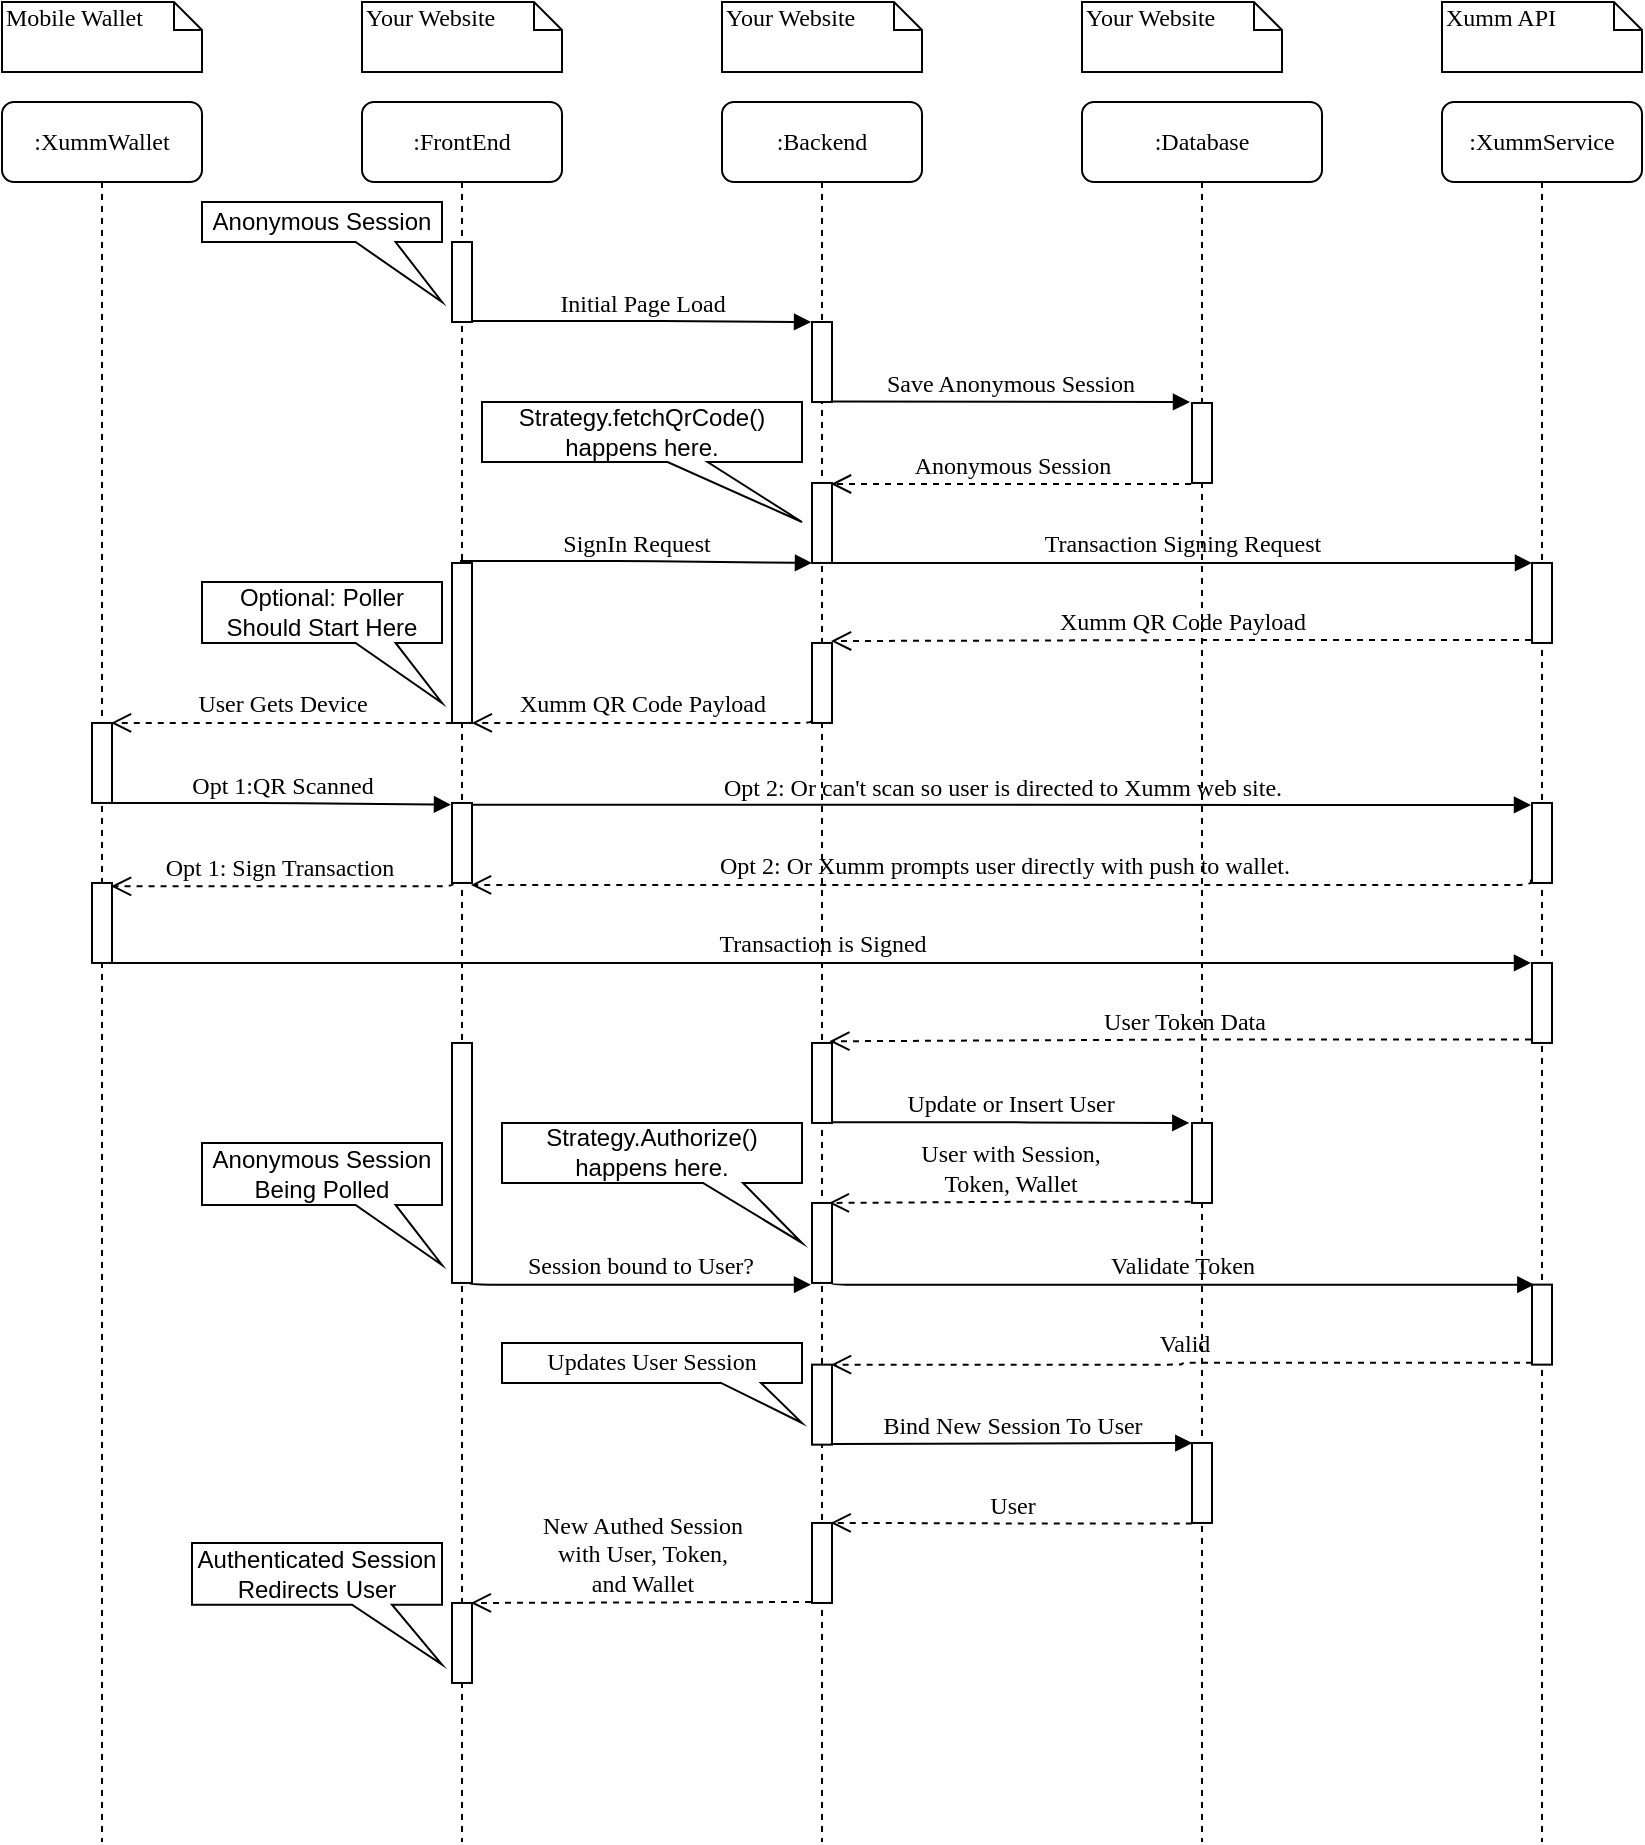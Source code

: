 <mxfile version="15.4.0" type="device"><diagram name="Page-1" id="13e1069c-82ec-6db2-03f1-153e76fe0fe0"><mxGraphModel dx="1186" dy="672" grid="1" gridSize="10" guides="1" tooltips="1" connect="1" arrows="1" fold="1" page="1" pageScale="1" pageWidth="1100" pageHeight="850" background="none" math="0" shadow="0"><root><mxCell id="0"/><mxCell id="1" parent="0"/><mxCell id="7baba1c4bc27f4b0-2" value=":Backend" style="shape=umlLifeline;perimeter=lifelinePerimeter;whiteSpace=wrap;html=1;container=1;collapsible=0;recursiveResize=0;outlineConnect=0;rounded=1;shadow=0;comic=0;labelBackgroundColor=none;strokeWidth=1;fontFamily=Verdana;fontSize=12;align=center;" parent="1" vertex="1"><mxGeometry x="400" y="90" width="100" height="870" as="geometry"/></mxCell><mxCell id="7baba1c4bc27f4b0-10" value="" style="html=1;points=[];perimeter=orthogonalPerimeter;rounded=0;shadow=0;comic=0;labelBackgroundColor=none;strokeWidth=1;fontFamily=Verdana;fontSize=12;align=center;" parent="7baba1c4bc27f4b0-2" vertex="1"><mxGeometry x="45" y="110" width="10" height="40" as="geometry"/></mxCell><mxCell id="Drv_QAtIavVXsCGzpHLR-2" value="" style="html=1;points=[];perimeter=orthogonalPerimeter;rounded=0;shadow=0;comic=0;labelBackgroundColor=none;strokeWidth=1;fontFamily=Verdana;fontSize=12;align=center;" parent="7baba1c4bc27f4b0-2" vertex="1"><mxGeometry x="45" y="270.48" width="10" height="40" as="geometry"/></mxCell><mxCell id="Drv_QAtIavVXsCGzpHLR-22" value="" style="html=1;points=[];perimeter=orthogonalPerimeter;rounded=0;shadow=0;comic=0;labelBackgroundColor=none;strokeWidth=1;fontFamily=Verdana;fontSize=12;align=center;" parent="7baba1c4bc27f4b0-2" vertex="1"><mxGeometry x="45" y="470.48" width="10" height="40" as="geometry"/></mxCell><mxCell id="Drv_QAtIavVXsCGzpHLR-27" value="" style="html=1;points=[];perimeter=orthogonalPerimeter;rounded=0;shadow=0;comic=0;labelBackgroundColor=none;strokeWidth=1;fontFamily=Verdana;fontSize=12;align=center;" parent="7baba1c4bc27f4b0-2" vertex="1"><mxGeometry x="45" y="631.32" width="10" height="40" as="geometry"/></mxCell><mxCell id="Drv_QAtIavVXsCGzpHLR-31" value="Strategy.Authorize() happens here." style="shape=callout;whiteSpace=wrap;html=1;perimeter=calloutPerimeter;position2=1;size=30;position=0.67;base=20;" parent="7baba1c4bc27f4b0-2" vertex="1"><mxGeometry x="-110" y="510.48" width="150" height="60" as="geometry"/></mxCell><mxCell id="TC5ktG48S62gCxCo16g0-10" value="" style="html=1;points=[];perimeter=orthogonalPerimeter;rounded=0;shadow=0;comic=0;labelBackgroundColor=none;strokeWidth=1;fontFamily=Verdana;fontSize=12;align=center;" parent="7baba1c4bc27f4b0-2" vertex="1"><mxGeometry x="45" y="190.48" width="10" height="40" as="geometry"/></mxCell><mxCell id="TC5ktG48S62gCxCo16g0-14" value="" style="html=1;points=[];perimeter=orthogonalPerimeter;rounded=0;shadow=0;comic=0;labelBackgroundColor=none;strokeWidth=1;fontFamily=Verdana;fontSize=12;align=center;" parent="7baba1c4bc27f4b0-2" vertex="1"><mxGeometry x="45" y="550.48" width="10" height="40" as="geometry"/></mxCell><mxCell id="TC5ktG48S62gCxCo16g0-25" value="" style="html=1;points=[];perimeter=orthogonalPerimeter;rounded=0;shadow=0;comic=0;labelBackgroundColor=none;strokeWidth=1;fontFamily=Verdana;fontSize=12;align=center;" parent="7baba1c4bc27f4b0-2" vertex="1"><mxGeometry x="45" y="710.48" width="10" height="40" as="geometry"/></mxCell><mxCell id="7baba1c4bc27f4b0-3" value=":XummService" style="shape=umlLifeline;perimeter=lifelinePerimeter;whiteSpace=wrap;html=1;container=1;collapsible=0;recursiveResize=0;outlineConnect=0;rounded=1;shadow=0;comic=0;labelBackgroundColor=none;strokeWidth=1;fontFamily=Verdana;fontSize=12;align=center;" parent="1" vertex="1"><mxGeometry x="760" y="90" width="100" height="870" as="geometry"/></mxCell><mxCell id="7baba1c4bc27f4b0-13" value="" style="html=1;points=[];perimeter=orthogonalPerimeter;rounded=0;shadow=0;comic=0;labelBackgroundColor=none;strokeWidth=1;fontFamily=Verdana;fontSize=12;align=center;" parent="7baba1c4bc27f4b0-3" vertex="1"><mxGeometry x="45" y="230.48" width="10" height="40" as="geometry"/></mxCell><mxCell id="Drv_QAtIavVXsCGzpHLR-11" value="" style="html=1;points=[];perimeter=orthogonalPerimeter;rounded=0;shadow=0;comic=0;labelBackgroundColor=none;strokeWidth=1;fontFamily=Verdana;fontSize=12;align=center;" parent="7baba1c4bc27f4b0-3" vertex="1"><mxGeometry x="45" y="430.48" width="10" height="40" as="geometry"/></mxCell><mxCell id="Drv_QAtIavVXsCGzpHLR-19" value="" style="html=1;points=[];perimeter=orthogonalPerimeter;rounded=0;shadow=0;comic=0;labelBackgroundColor=none;strokeWidth=1;fontFamily=Verdana;fontSize=12;align=center;" parent="7baba1c4bc27f4b0-3" vertex="1"><mxGeometry x="45" y="350.48" width="10" height="40" as="geometry"/></mxCell><mxCell id="Drv_QAtIavVXsCGzpHLR-25" value="" style="html=1;points=[];perimeter=orthogonalPerimeter;rounded=0;shadow=0;comic=0;labelBackgroundColor=none;strokeWidth=1;fontFamily=Verdana;fontSize=12;align=center;" parent="7baba1c4bc27f4b0-3" vertex="1"><mxGeometry x="45" y="591.32" width="10" height="40" as="geometry"/></mxCell><mxCell id="7baba1c4bc27f4b0-8" value=":FrontEnd" style="shape=umlLifeline;perimeter=lifelinePerimeter;whiteSpace=wrap;html=1;container=1;collapsible=0;recursiveResize=0;outlineConnect=0;rounded=1;shadow=0;comic=0;labelBackgroundColor=none;strokeWidth=1;fontFamily=Verdana;fontSize=12;align=center;" parent="1" vertex="1"><mxGeometry x="220" y="90" width="100" height="870" as="geometry"/></mxCell><mxCell id="7baba1c4bc27f4b0-9" value="" style="html=1;points=[];perimeter=orthogonalPerimeter;rounded=0;shadow=0;comic=0;labelBackgroundColor=none;strokeWidth=1;fontFamily=Verdana;fontSize=12;align=center;" parent="7baba1c4bc27f4b0-8" vertex="1"><mxGeometry x="45" y="230.48" width="10" height="80" as="geometry"/></mxCell><mxCell id="Drv_QAtIavVXsCGzpHLR-8" value="" style="html=1;points=[];perimeter=orthogonalPerimeter;rounded=0;shadow=0;comic=0;labelBackgroundColor=none;strokeWidth=1;fontFamily=Verdana;fontSize=12;align=center;" parent="7baba1c4bc27f4b0-8" vertex="1"><mxGeometry x="45" y="350.48" width="10" height="40" as="geometry"/></mxCell><mxCell id="Drv_QAtIavVXsCGzpHLR-29" value="" style="html=1;points=[];perimeter=orthogonalPerimeter;rounded=0;shadow=0;comic=0;labelBackgroundColor=none;strokeWidth=1;fontFamily=Verdana;fontSize=12;align=center;" parent="7baba1c4bc27f4b0-8" vertex="1"><mxGeometry x="45" y="750.48" width="10" height="40" as="geometry"/></mxCell><mxCell id="Drv_QAtIavVXsCGzpHLR-33" value="Anonymous Session" style="shape=callout;whiteSpace=wrap;html=1;perimeter=calloutPerimeter;position2=1;size=30;position=0.64;base=20;" parent="7baba1c4bc27f4b0-8" vertex="1"><mxGeometry x="-80" y="50" width="120" height="50" as="geometry"/></mxCell><mxCell id="TC5ktG48S62gCxCo16g0-16" value="" style="html=1;points=[];perimeter=orthogonalPerimeter;rounded=0;shadow=0;comic=0;labelBackgroundColor=none;strokeWidth=1;fontFamily=Verdana;fontSize=12;align=center;" parent="7baba1c4bc27f4b0-8" vertex="1"><mxGeometry x="45" y="470.48" width="10" height="120" as="geometry"/></mxCell><mxCell id="TC5ktG48S62gCxCo16g0-17" value="Anonymous Session&lt;br&gt;Being Polled" style="shape=callout;whiteSpace=wrap;html=1;perimeter=calloutPerimeter;position2=1;size=30;position=0.64;base=20;" parent="7baba1c4bc27f4b0-8" vertex="1"><mxGeometry x="-80" y="520.48" width="120" height="61" as="geometry"/></mxCell><mxCell id="WFGX2JjiUk1MSlaVIBye-1" value="" style="html=1;points=[];perimeter=orthogonalPerimeter;rounded=0;shadow=0;comic=0;labelBackgroundColor=none;strokeWidth=1;fontFamily=Verdana;fontSize=12;align=center;" parent="7baba1c4bc27f4b0-8" vertex="1"><mxGeometry x="45" y="70" width="10" height="40" as="geometry"/></mxCell><mxCell id="7baba1c4bc27f4b0-30" value="Xumm QR Code Payload" style="html=1;verticalAlign=bottom;endArrow=open;dashed=1;endSize=8;labelBackgroundColor=none;fontFamily=Verdana;fontSize=12;edgeStyle=elbowEdgeStyle;elbow=vertical;exitX=-0.05;exitY=0.972;exitDx=0;exitDy=0;exitPerimeter=0;entryX=0.989;entryY=0.998;entryDx=0;entryDy=0;entryPerimeter=0;" parent="1" source="Drv_QAtIavVXsCGzpHLR-2" target="7baba1c4bc27f4b0-9" edge="1"><mxGeometry relative="1" as="geometry"><mxPoint x="275" y="400.48" as="targetPoint"/><Array as="points"><mxPoint x="360" y="400.48"/><mxPoint x="360" y="480.48"/><mxPoint x="370" y="380.48"/></Array><mxPoint x="405" y="390.48" as="sourcePoint"/></mxGeometry></mxCell><mxCell id="7baba1c4bc27f4b0-11" value="SignIn Request" style="html=1;verticalAlign=bottom;endArrow=block;entryX=0;entryY=1;labelBackgroundColor=none;fontFamily=Verdana;fontSize=12;edgeStyle=elbowEdgeStyle;elbow=vertical;exitX=0.4;exitY=-0.012;exitDx=0;exitDy=0;exitPerimeter=0;entryDx=0;entryDy=0;entryPerimeter=0;" parent="1" source="7baba1c4bc27f4b0-9" target="TC5ktG48S62gCxCo16g0-10" edge="1"><mxGeometry relative="1" as="geometry"><mxPoint x="340" y="240.48" as="sourcePoint"/></mxGeometry></mxCell><mxCell id="7baba1c4bc27f4b0-40" value="Your Website" style="shape=note;whiteSpace=wrap;html=1;size=14;verticalAlign=top;align=left;spacingTop=-6;rounded=0;shadow=0;comic=0;labelBackgroundColor=none;strokeWidth=1;fontFamily=Verdana;fontSize=12" parent="1" vertex="1"><mxGeometry x="220" y="40" width="100" height="35" as="geometry"/></mxCell><mxCell id="7baba1c4bc27f4b0-41" value="Your Website" style="shape=note;whiteSpace=wrap;html=1;size=14;verticalAlign=top;align=left;spacingTop=-6;rounded=0;shadow=0;comic=0;labelBackgroundColor=none;strokeWidth=1;fontFamily=Verdana;fontSize=12" parent="1" vertex="1"><mxGeometry x="400" y="40" width="100" height="35" as="geometry"/></mxCell><mxCell id="7baba1c4bc27f4b0-42" value="Xumm API" style="shape=note;whiteSpace=wrap;html=1;size=14;verticalAlign=top;align=left;spacingTop=-6;rounded=0;shadow=0;comic=0;labelBackgroundColor=none;strokeWidth=1;fontFamily=Verdana;fontSize=12" parent="1" vertex="1"><mxGeometry x="760" y="40" width="100" height="35" as="geometry"/></mxCell><mxCell id="Drv_QAtIavVXsCGzpHLR-1" value="Transaction Signing Request" style="html=1;verticalAlign=bottom;endArrow=block;entryX=0;entryY=0;labelBackgroundColor=none;fontFamily=Verdana;fontSize=12;edgeStyle=elbowEdgeStyle;elbow=vertical;entryDx=0;entryDy=0;entryPerimeter=0;exitX=0.933;exitY=0.999;exitDx=0;exitDy=0;exitPerimeter=0;" parent="1" source="TC5ktG48S62gCxCo16g0-10" target="7baba1c4bc27f4b0-13" edge="1"><mxGeometry relative="1" as="geometry"><mxPoint x="455" y="320.48" as="sourcePoint"/><mxPoint x="530" y="330.48" as="targetPoint"/></mxGeometry></mxCell><mxCell id="Drv_QAtIavVXsCGzpHLR-3" value="Xumm QR Code Payload" style="html=1;verticalAlign=bottom;endArrow=open;dashed=1;endSize=8;labelBackgroundColor=none;fontFamily=Verdana;fontSize=12;edgeStyle=elbowEdgeStyle;elbow=horizontal;exitX=-0.048;exitY=0.964;exitDx=0;exitDy=0;exitPerimeter=0;entryX=0.952;entryY=-0.024;entryDx=0;entryDy=0;entryPerimeter=0;" parent="1" source="7baba1c4bc27f4b0-13" target="Drv_QAtIavVXsCGzpHLR-2" edge="1"><mxGeometry relative="1" as="geometry"><mxPoint x="400" y="370.48" as="targetPoint"/><Array as="points"/><mxPoint x="525" y="370.48" as="sourcePoint"/></mxGeometry></mxCell><mxCell id="Drv_QAtIavVXsCGzpHLR-4" value=":XummWallet" style="shape=umlLifeline;perimeter=lifelinePerimeter;whiteSpace=wrap;html=1;container=1;collapsible=0;recursiveResize=0;outlineConnect=0;rounded=1;shadow=0;comic=0;labelBackgroundColor=none;strokeWidth=1;fontFamily=Verdana;fontSize=12;align=center;" parent="1" vertex="1"><mxGeometry x="40" y="90" width="100" height="870" as="geometry"/></mxCell><mxCell id="Drv_QAtIavVXsCGzpHLR-9" value="" style="html=1;points=[];perimeter=orthogonalPerimeter;rounded=0;shadow=0;comic=0;labelBackgroundColor=none;strokeWidth=1;fontFamily=Verdana;fontSize=12;align=center;" parent="Drv_QAtIavVXsCGzpHLR-4" vertex="1"><mxGeometry x="45" y="310.48" width="10" height="40" as="geometry"/></mxCell><mxCell id="Drv_QAtIavVXsCGzpHLR-15" value="" style="html=1;points=[];perimeter=orthogonalPerimeter;rounded=0;shadow=0;comic=0;labelBackgroundColor=none;strokeWidth=1;fontFamily=Verdana;fontSize=12;align=center;" parent="Drv_QAtIavVXsCGzpHLR-4" vertex="1"><mxGeometry x="45" y="390.48" width="10" height="40" as="geometry"/></mxCell><mxCell id="Drv_QAtIavVXsCGzpHLR-7" value="Mobile Wallet" style="shape=note;whiteSpace=wrap;html=1;size=14;verticalAlign=top;align=left;spacingTop=-6;rounded=0;shadow=0;comic=0;labelBackgroundColor=none;strokeWidth=1;fontFamily=Verdana;fontSize=12" parent="1" vertex="1"><mxGeometry x="40" y="40" width="100" height="35" as="geometry"/></mxCell><mxCell id="Drv_QAtIavVXsCGzpHLR-10" value="Opt 1:QR Scanned" style="html=1;verticalAlign=bottom;endArrow=block;labelBackgroundColor=none;fontFamily=Verdana;fontSize=12;edgeStyle=elbowEdgeStyle;elbow=horizontal;exitX=0.95;exitY=1;exitDx=0;exitDy=0;exitPerimeter=0;entryX=-0.05;entryY=0.021;entryDx=0;entryDy=0;entryPerimeter=0;" parent="1" source="Drv_QAtIavVXsCGzpHLR-9" target="Drv_QAtIavVXsCGzpHLR-8" edge="1"><mxGeometry relative="1" as="geometry"><mxPoint x="95" y="440.48" as="sourcePoint"/><mxPoint x="230" y="440.48" as="targetPoint"/><mxPoint as="offset"/></mxGeometry></mxCell><mxCell id="Drv_QAtIavVXsCGzpHLR-14" value="Opt 1: Sign Transaction&amp;nbsp;" style="html=1;verticalAlign=bottom;endArrow=open;dashed=1;endSize=8;labelBackgroundColor=none;fontFamily=Verdana;fontSize=12;edgeStyle=elbowEdgeStyle;elbow=vertical;exitX=0.033;exitY=1;exitDx=0;exitDy=0;exitPerimeter=0;entryX=0.95;entryY=0.021;entryDx=0;entryDy=0;entryPerimeter=0;" parent="1" source="Drv_QAtIavVXsCGzpHLR-8" target="Drv_QAtIavVXsCGzpHLR-15" edge="1"><mxGeometry relative="1" as="geometry"><mxPoint x="120" y="482.48" as="targetPoint"/><Array as="points"><mxPoint x="175" y="482.14"/><mxPoint x="165" y="572.14"/><mxPoint x="175" y="472.14"/></Array><mxPoint x="200" y="482.48" as="sourcePoint"/></mxGeometry></mxCell><mxCell id="Drv_QAtIavVXsCGzpHLR-17" value="Transaction is Signed" style="html=1;verticalAlign=bottom;endArrow=block;labelBackgroundColor=none;fontFamily=Verdana;fontSize=12;edgeStyle=elbowEdgeStyle;elbow=vertical;entryX=-0.05;entryY=0;entryDx=0;entryDy=0;entryPerimeter=0;exitX=1.033;exitY=1;exitDx=0;exitDy=0;exitPerimeter=0;" parent="1" source="Drv_QAtIavVXsCGzpHLR-15" target="Drv_QAtIavVXsCGzpHLR-11" edge="1"><mxGeometry relative="1" as="geometry"><mxPoint x="120" y="520.48" as="sourcePoint"/><mxPoint x="225" y="521.32" as="targetPoint"/><mxPoint as="offset"/></mxGeometry></mxCell><mxCell id="Drv_QAtIavVXsCGzpHLR-18" value="User Gets Device" style="html=1;verticalAlign=bottom;endArrow=open;dashed=1;endSize=8;labelBackgroundColor=none;fontFamily=Verdana;fontSize=12;edgeStyle=elbowEdgeStyle;elbow=vertical;entryX=0.95;entryY=0;entryDx=0;entryDy=0;entryPerimeter=0;exitX=-0.011;exitY=1;exitDx=0;exitDy=0;exitPerimeter=0;" parent="1" source="7baba1c4bc27f4b0-9" target="Drv_QAtIavVXsCGzpHLR-9" edge="1"><mxGeometry relative="1" as="geometry"><mxPoint x="110" y="400.48" as="targetPoint"/><Array as="points"><mxPoint x="180" y="400.48"/><mxPoint x="159.67" y="480.48"/><mxPoint x="169.67" y="380.48"/></Array><mxPoint x="264.5" y="399.4" as="sourcePoint"/></mxGeometry></mxCell><mxCell id="Drv_QAtIavVXsCGzpHLR-20" value="Opt 2: Or can't scan so user is directed to Xumm web site." style="html=1;verticalAlign=bottom;endArrow=block;labelBackgroundColor=none;fontFamily=Verdana;fontSize=12;edgeStyle=elbowEdgeStyle;elbow=vertical;exitX=1.033;exitY=0.021;exitDx=0;exitDy=0;exitPerimeter=0;entryX=-0.05;entryY=0.021;entryDx=0;entryDy=0;entryPerimeter=0;" parent="1" source="Drv_QAtIavVXsCGzpHLR-8" target="Drv_QAtIavVXsCGzpHLR-19" edge="1"><mxGeometry relative="1" as="geometry"><mxPoint x="390" y="440.48" as="sourcePoint"/><mxPoint x="520" y="441.32" as="targetPoint"/><mxPoint as="offset"/></mxGeometry></mxCell><mxCell id="Drv_QAtIavVXsCGzpHLR-21" value="Opt 2: Or Xumm prompts user directly with push to wallet." style="html=1;verticalAlign=bottom;endArrow=open;dashed=1;endSize=8;labelBackgroundColor=none;fontFamily=Verdana;fontSize=12;edgeStyle=elbowEdgeStyle;elbow=horizontal;entryX=0.95;entryY=1.021;entryDx=0;entryDy=0;entryPerimeter=0;exitX=-0.05;exitY=0.958;exitDx=0;exitDy=0;exitPerimeter=0;" parent="1" source="Drv_QAtIavVXsCGzpHLR-19" target="Drv_QAtIavVXsCGzpHLR-8" edge="1"><mxGeometry relative="1" as="geometry"><mxPoint x="164.5" y="491.32" as="targetPoint"/><Array as="points"><mxPoint x="440" y="481.48"/><mxPoint x="235" y="582.14"/><mxPoint x="245" y="482.14"/></Array><mxPoint x="530" y="481.48" as="sourcePoint"/></mxGeometry></mxCell><mxCell id="Drv_QAtIavVXsCGzpHLR-24" value="User Token Data" style="html=1;verticalAlign=bottom;endArrow=open;dashed=1;endSize=8;labelBackgroundColor=none;fontFamily=Verdana;fontSize=12;edgeStyle=elbowEdgeStyle;elbow=vertical;exitX=-0.05;exitY=0.958;exitDx=0;exitDy=0;exitPerimeter=0;entryX=0.867;entryY=-0.021;entryDx=0;entryDy=0;entryPerimeter=0;" parent="1" source="Drv_QAtIavVXsCGzpHLR-11" target="Drv_QAtIavVXsCGzpHLR-22" edge="1"><mxGeometry x="-0.01" relative="1" as="geometry"><mxPoint x="570" y="560.48" as="targetPoint"/><Array as="points"/><mxPoint x="630" y="560.48" as="sourcePoint"/><mxPoint as="offset"/></mxGeometry></mxCell><mxCell id="Drv_QAtIavVXsCGzpHLR-26" value="Validate Token" style="html=1;verticalAlign=bottom;endArrow=block;labelBackgroundColor=none;fontFamily=Verdana;fontSize=12;edgeStyle=elbowEdgeStyle;elbow=vertical;entryX=0.117;entryY=0;entryDx=0;entryDy=0;entryPerimeter=0;exitX=0.961;exitY=0.985;exitDx=0;exitDy=0;exitPerimeter=0;" parent="1" source="TC5ktG48S62gCxCo16g0-14" target="Drv_QAtIavVXsCGzpHLR-25" edge="1"><mxGeometry relative="1" as="geometry"><mxPoint x="460" y="681.48" as="sourcePoint"/><mxPoint x="674.5" y="611.32" as="targetPoint"/><mxPoint as="offset"/><Array as="points"><mxPoint x="500" y="681.32"/></Array></mxGeometry></mxCell><mxCell id="Drv_QAtIavVXsCGzpHLR-28" value="Valid" style="html=1;verticalAlign=bottom;endArrow=open;dashed=1;endSize=8;labelBackgroundColor=none;fontFamily=Verdana;fontSize=12;edgeStyle=elbowEdgeStyle;elbow=horizontal;entryX=0.95;entryY=0;entryDx=0;entryDy=0;entryPerimeter=0;exitX=0;exitY=0.975;exitDx=0;exitDy=0;exitPerimeter=0;" parent="1" source="Drv_QAtIavVXsCGzpHLR-25" target="Drv_QAtIavVXsCGzpHLR-27" edge="1"><mxGeometry x="-0.01" relative="1" as="geometry"><mxPoint x="550" y="722.32" as="targetPoint"/><Array as="points"/><mxPoint x="670" y="722.32" as="sourcePoint"/><mxPoint as="offset"/></mxGeometry></mxCell><mxCell id="Drv_QAtIavVXsCGzpHLR-32" value="New Authed Session&lt;br&gt;with User, Token, &lt;br&gt;and Wallet" style="html=1;verticalAlign=bottom;endArrow=open;dashed=1;endSize=8;labelBackgroundColor=none;fontFamily=Verdana;fontSize=12;edgeStyle=elbowEdgeStyle;elbow=vertical;entryX=0.941;entryY=0.007;entryDx=0;entryDy=0;entryPerimeter=0;exitX=-0.048;exitY=0.988;exitDx=0;exitDy=0;exitPerimeter=0;" parent="1" source="TC5ktG48S62gCxCo16g0-25" target="Drv_QAtIavVXsCGzpHLR-29" edge="1"><mxGeometry x="-0.005" relative="1" as="geometry"><mxPoint x="320" y="762.32" as="targetPoint"/><Array as="points"><mxPoint x="360" y="840.48"/><mxPoint x="227.33" y="863.66"/><mxPoint x="237.33" y="763.66"/></Array><mxPoint x="430" y="840.48" as="sourcePoint"/><mxPoint as="offset"/></mxGeometry></mxCell><mxCell id="TC5ktG48S62gCxCo16g0-1" value=":Database" style="shape=umlLifeline;perimeter=lifelinePerimeter;whiteSpace=wrap;html=1;container=1;collapsible=0;recursiveResize=0;outlineConnect=0;rounded=1;shadow=0;comic=0;labelBackgroundColor=none;strokeWidth=1;fontFamily=Verdana;fontSize=12;align=center;" parent="1" vertex="1"><mxGeometry x="580" y="90" width="120" height="870" as="geometry"/></mxCell><mxCell id="TC5ktG48S62gCxCo16g0-8" value="" style="html=1;points=[];perimeter=orthogonalPerimeter;rounded=0;shadow=0;comic=0;labelBackgroundColor=none;strokeWidth=1;fontFamily=Verdana;fontSize=12;align=center;" parent="TC5ktG48S62gCxCo16g0-1" vertex="1"><mxGeometry x="55" y="150.48" width="10" height="40" as="geometry"/></mxCell><mxCell id="TC5ktG48S62gCxCo16g0-12" value="" style="html=1;points=[];perimeter=orthogonalPerimeter;rounded=0;shadow=0;comic=0;labelBackgroundColor=none;strokeWidth=1;fontFamily=Verdana;fontSize=12;align=center;" parent="TC5ktG48S62gCxCo16g0-1" vertex="1"><mxGeometry x="55" y="510.48" width="10" height="40" as="geometry"/></mxCell><mxCell id="TC5ktG48S62gCxCo16g0-23" value="" style="html=1;points=[];perimeter=orthogonalPerimeter;rounded=0;shadow=0;comic=0;labelBackgroundColor=none;strokeWidth=1;fontFamily=Verdana;fontSize=12;align=center;" parent="TC5ktG48S62gCxCo16g0-1" vertex="1"><mxGeometry x="55" y="670.48" width="10" height="40" as="geometry"/></mxCell><mxCell id="TC5ktG48S62gCxCo16g0-7" value="Your Website" style="shape=note;whiteSpace=wrap;html=1;size=14;verticalAlign=top;align=left;spacingTop=-6;rounded=0;shadow=0;comic=0;labelBackgroundColor=none;strokeWidth=1;fontFamily=Verdana;fontSize=12" parent="1" vertex="1"><mxGeometry x="580" y="40" width="100" height="35" as="geometry"/></mxCell><mxCell id="TC5ktG48S62gCxCo16g0-9" value="Save Anonymous Session" style="html=1;verticalAlign=bottom;endArrow=block;entryX=-0.1;entryY=0;labelBackgroundColor=none;fontFamily=Verdana;fontSize=12;edgeStyle=elbowEdgeStyle;elbow=vertical;entryDx=0;entryDy=0;entryPerimeter=0;exitX=0.94;exitY=0.995;exitDx=0;exitDy=0;exitPerimeter=0;" parent="1" source="7baba1c4bc27f4b0-10" target="TC5ktG48S62gCxCo16g0-8" edge="1"><mxGeometry relative="1" as="geometry"><mxPoint x="470" y="240" as="sourcePoint"/><mxPoint x="630" y="240.48" as="targetPoint"/></mxGeometry></mxCell><mxCell id="TC5ktG48S62gCxCo16g0-11" value="Anonymous Session" style="html=1;verticalAlign=bottom;endArrow=open;dashed=1;endSize=8;labelBackgroundColor=none;fontFamily=Verdana;fontSize=12;edgeStyle=elbowEdgeStyle;elbow=vertical;entryX=0.95;entryY=0.021;entryDx=0;entryDy=0;entryPerimeter=0;exitX=-0.048;exitY=1.012;exitDx=0;exitDy=0;exitPerimeter=0;" parent="1" source="TC5ktG48S62gCxCo16g0-8" target="TC5ktG48S62gCxCo16g0-10" edge="1"><mxGeometry relative="1" as="geometry"><mxPoint x="470" y="284.48" as="targetPoint"/><Array as="points"/><mxPoint x="630" y="281.48" as="sourcePoint"/></mxGeometry></mxCell><mxCell id="TC5ktG48S62gCxCo16g0-13" value="Update or Insert User" style="html=1;verticalAlign=bottom;endArrow=block;labelBackgroundColor=none;fontFamily=Verdana;fontSize=12;edgeStyle=elbowEdgeStyle;elbow=horizontal;exitX=0.967;exitY=0.992;exitDx=0;exitDy=0;exitPerimeter=0;entryX=-0.133;entryY=0;entryDx=0;entryDy=0;entryPerimeter=0;" parent="1" source="Drv_QAtIavVXsCGzpHLR-22" target="TC5ktG48S62gCxCo16g0-12" edge="1"><mxGeometry x="0.003" relative="1" as="geometry"><mxPoint x="460.0" y="600.48" as="sourcePoint"/><mxPoint x="620" y="600.48" as="targetPoint"/><mxPoint as="offset"/></mxGeometry></mxCell><mxCell id="TC5ktG48S62gCxCo16g0-15" value="User with Session,&lt;br&gt;Token, Wallet" style="html=1;verticalAlign=bottom;endArrow=open;dashed=1;endSize=8;labelBackgroundColor=none;fontFamily=Verdana;fontSize=12;edgeStyle=elbowEdgeStyle;elbow=horizontal;entryX=0.843;entryY=0;entryDx=0;entryDy=0;entryPerimeter=0;exitX=-0.071;exitY=0.986;exitDx=0;exitDy=0;exitPerimeter=0;" parent="1" source="TC5ktG48S62gCxCo16g0-12" target="TC5ktG48S62gCxCo16g0-14" edge="1"><mxGeometry x="0.005" relative="1" as="geometry"><mxPoint x="454.59" y="641.32" as="targetPoint"/><Array as="points"/><mxPoint x="630" y="641.48" as="sourcePoint"/><mxPoint as="offset"/></mxGeometry></mxCell><mxCell id="TC5ktG48S62gCxCo16g0-19" value="Session bound to User?" style="html=1;verticalAlign=bottom;endArrow=block;labelBackgroundColor=none;fontFamily=Verdana;fontSize=12;edgeStyle=elbowEdgeStyle;elbow=vertical;exitX=0.9;exitY=0.998;exitDx=0;exitDy=0;exitPerimeter=0;entryX=-0.048;entryY=1.012;entryDx=0;entryDy=0;entryPerimeter=0;" parent="1" source="TC5ktG48S62gCxCo16g0-16" target="TC5ktG48S62gCxCo16g0-14" edge="1"><mxGeometry relative="1" as="geometry"><mxPoint x="274.16" y="680.48" as="sourcePoint"/><mxPoint x="450" y="681.48" as="targetPoint"/><mxPoint as="offset"/><Array as="points"><mxPoint x="319.66" y="681.32"/></Array></mxGeometry></mxCell><mxCell id="TC5ktG48S62gCxCo16g0-20" value="Strategy.fetchQrCode() happens here." style="shape=callout;whiteSpace=wrap;html=1;perimeter=calloutPerimeter;position2=1;size=30;position=0.58;base=20;" parent="1" vertex="1"><mxGeometry x="280" y="240.0" width="160" height="60" as="geometry"/></mxCell><mxCell id="TC5ktG48S62gCxCo16g0-21" value="Optional: Poller Should Start Here" style="shape=callout;whiteSpace=wrap;html=1;perimeter=calloutPerimeter;position2=1;size=30;position=0.64;base=20;" parent="1" vertex="1"><mxGeometry x="140" y="330" width="120" height="60.48" as="geometry"/></mxCell><mxCell id="Drv_QAtIavVXsCGzpHLR-34" value="Authenticated Session&lt;br&gt;Redirects User" style="shape=callout;whiteSpace=wrap;html=1;perimeter=calloutPerimeter;position2=1;size=30;position=0.64;base=20;" parent="1" vertex="1"><mxGeometry x="135" y="810.48" width="125" height="60.84" as="geometry"/></mxCell><mxCell id="TC5ktG48S62gCxCo16g0-24" value="Bind New Session To User" style="html=1;verticalAlign=bottom;endArrow=block;labelBackgroundColor=none;fontFamily=Verdana;fontSize=12;edgeStyle=elbowEdgeStyle;elbow=vertical;exitX=0.933;exitY=0.992;exitDx=0;exitDy=0;exitPerimeter=0;entryX=0.017;entryY=-0.008;entryDx=0;entryDy=0;entryPerimeter=0;" parent="1" source="Drv_QAtIavVXsCGzpHLR-27" target="TC5ktG48S62gCxCo16g0-23" edge="1"><mxGeometry x="0.003" relative="1" as="geometry"><mxPoint x="461.0" y="760.48" as="sourcePoint"/><mxPoint x="630" y="760.48" as="targetPoint"/><mxPoint as="offset"/></mxGeometry></mxCell><mxCell id="TC5ktG48S62gCxCo16g0-26" value="User" style="html=1;verticalAlign=bottom;endArrow=open;dashed=1;endSize=8;labelBackgroundColor=none;fontFamily=Verdana;fontSize=12;edgeStyle=elbowEdgeStyle;elbow=horizontal;entryX=0.933;entryY=-0.001;entryDx=0;entryDy=0;entryPerimeter=0;exitX=-0.011;exitY=1.006;exitDx=0;exitDy=0;exitPerimeter=0;" parent="1" source="TC5ktG48S62gCxCo16g0-23" target="TC5ktG48S62gCxCo16g0-25" edge="1"><mxGeometry x="-0.01" relative="1" as="geometry"><mxPoint x="470" y="801.48" as="targetPoint"/><Array as="points"/><mxPoint x="620" y="800.48" as="sourcePoint"/><mxPoint as="offset"/></mxGeometry></mxCell><mxCell id="TC5ktG48S62gCxCo16g0-22" value="&lt;font face=&quot;verdana&quot;&gt;Updates User Session&lt;/font&gt;" style="shape=callout;whiteSpace=wrap;html=1;perimeter=calloutPerimeter;position2=1;size=20;position=0.73;base=20;" parent="1" vertex="1"><mxGeometry x="290" y="710.48" width="150" height="40" as="geometry"/></mxCell><mxCell id="WFGX2JjiUk1MSlaVIBye-2" value="Initial Page Load" style="html=1;verticalAlign=bottom;endArrow=block;labelBackgroundColor=none;fontFamily=Verdana;fontSize=12;edgeStyle=elbowEdgeStyle;elbow=vertical;exitX=0.957;exitY=0.986;exitDx=0;exitDy=0;exitPerimeter=0;entryX=-0.048;entryY=0;entryDx=0;entryDy=0;entryPerimeter=0;" parent="1" source="WFGX2JjiUk1MSlaVIBye-1" target="7baba1c4bc27f4b0-10" edge="1"><mxGeometry relative="1" as="geometry"><mxPoint x="310" y="158" as="sourcePoint"/><mxPoint x="450" y="158" as="targetPoint"/><Array as="points"/></mxGeometry></mxCell></root></mxGraphModel></diagram></mxfile>